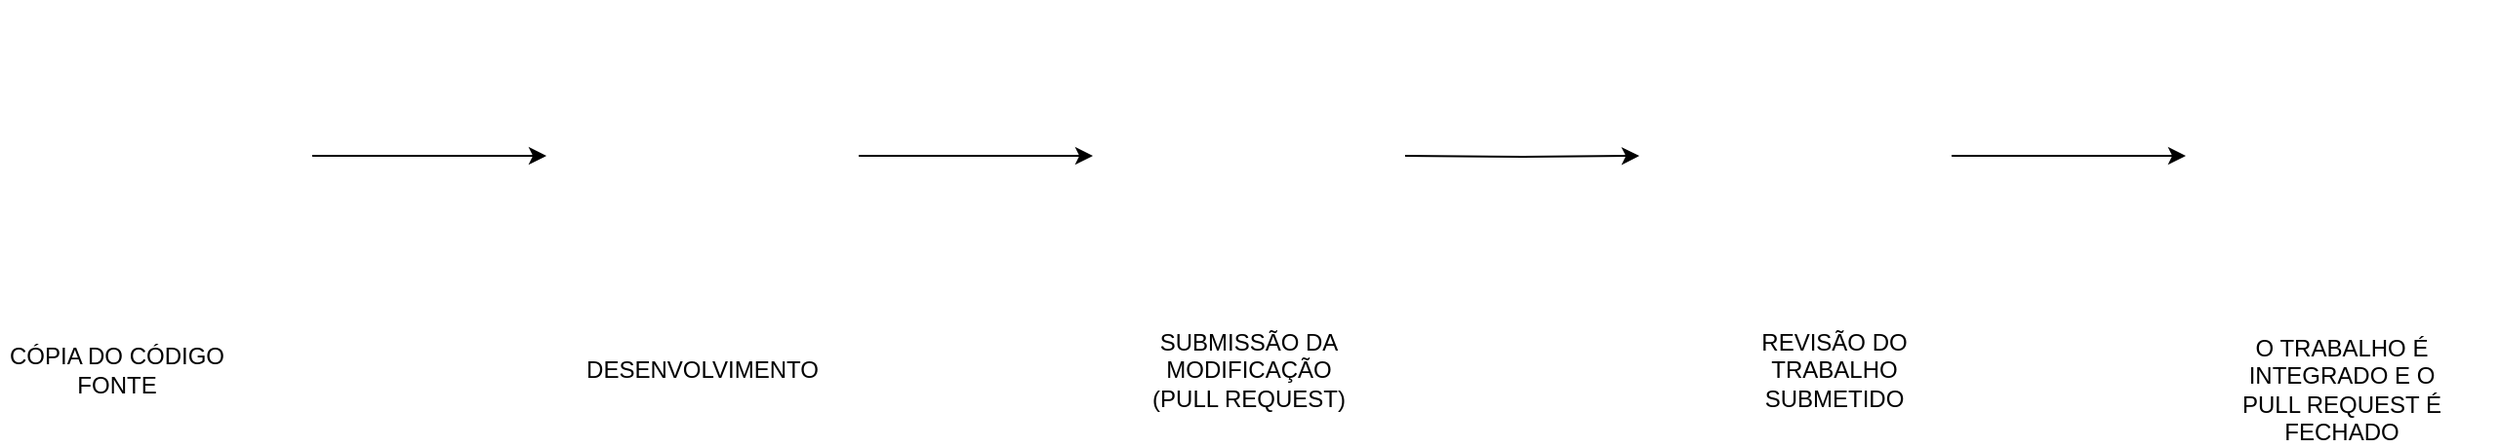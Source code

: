 <mxfile version="13.6.2" type="github"><diagram id="vQYcQPYjoPD-iY-7eiAd" name="Page-1"><mxGraphModel dx="2046" dy="852" grid="1" gridSize="10" guides="1" tooltips="1" connect="1" arrows="1" fold="1" page="0" pageScale="1" pageWidth="1200" pageHeight="1920" math="0" shadow="0"><root><mxCell id="0"/><mxCell id="1" parent="0"/><mxCell id="np7Iu7hjQM04xmOeGeqs-7" value="" style="edgeStyle=orthogonalEdgeStyle;rounded=0;orthogonalLoop=1;jettySize=auto;html=1;" parent="1" source="np7Iu7hjQM04xmOeGeqs-1" target="np7Iu7hjQM04xmOeGeqs-2" edge="1"><mxGeometry relative="1" as="geometry"/></mxCell><mxCell id="np7Iu7hjQM04xmOeGeqs-1" value="" style="shape=image;html=1;verticalAlign=top;verticalLabelPosition=bottom;labelBackgroundColor=#ffffff;imageAspect=0;aspect=fixed;image=https://cdn4.iconfinder.com/data/icons/feather/24/git-branch-128.png" parent="1" vertex="1"><mxGeometry x="-280" y="360" width="160" height="160" as="geometry"/></mxCell><mxCell id="np7Iu7hjQM04xmOeGeqs-8" value="" style="edgeStyle=orthogonalEdgeStyle;rounded=0;orthogonalLoop=1;jettySize=auto;html=1;" parent="1" source="np7Iu7hjQM04xmOeGeqs-2" edge="1"><mxGeometry relative="1" as="geometry"><mxPoint x="280" y="440" as="targetPoint"/></mxGeometry></mxCell><mxCell id="np7Iu7hjQM04xmOeGeqs-2" value="" style="shape=image;html=1;verticalAlign=top;verticalLabelPosition=bottom;labelBackgroundColor=#ffffff;imageAspect=0;aspect=fixed;image=https://cdn0.iconfinder.com/data/icons/software-engineering-and-video-gaming/512/77_hacker_user_gammer_programmer-128.png" parent="1" vertex="1"><mxGeometry y="360" width="160" height="160" as="geometry"/></mxCell><mxCell id="np7Iu7hjQM04xmOeGeqs-9" value="" style="edgeStyle=orthogonalEdgeStyle;rounded=0;orthogonalLoop=1;jettySize=auto;html=1;" parent="1" target="np7Iu7hjQM04xmOeGeqs-5" edge="1"><mxGeometry relative="1" as="geometry"><mxPoint x="440" y="440" as="sourcePoint"/></mxGeometry></mxCell><mxCell id="np7Iu7hjQM04xmOeGeqs-10" value="" style="edgeStyle=orthogonalEdgeStyle;rounded=0;orthogonalLoop=1;jettySize=auto;html=1;" parent="1" source="np7Iu7hjQM04xmOeGeqs-5" target="np7Iu7hjQM04xmOeGeqs-6" edge="1"><mxGeometry relative="1" as="geometry"/></mxCell><mxCell id="np7Iu7hjQM04xmOeGeqs-5" value="" style="shape=image;html=1;verticalAlign=top;verticalLabelPosition=bottom;labelBackgroundColor=#ffffff;imageAspect=0;aspect=fixed;image=https://cdn3.iconfinder.com/data/icons/customer-support-24/64/customer-feedback-review-satisfaction-contentment-128.png" parent="1" vertex="1"><mxGeometry x="560" y="360" width="160" height="160" as="geometry"/></mxCell><mxCell id="np7Iu7hjQM04xmOeGeqs-6" value="" style="shape=image;html=1;verticalAlign=top;verticalLabelPosition=bottom;labelBackgroundColor=#ffffff;imageAspect=0;aspect=fixed;image=https://cdn1.iconfinder.com/data/icons/airline-flight-booking-mobile-app/15/true-check-accept-approve-128.png" parent="1" vertex="1"><mxGeometry x="840" y="360" width="160" height="160" as="geometry"/></mxCell><mxCell id="np7Iu7hjQM04xmOeGeqs-12" value="" style="shape=image;html=1;verticalAlign=top;verticalLabelPosition=bottom;labelBackgroundColor=#ffffff;imageAspect=0;aspect=fixed;image=https://cdn0.iconfinder.com/data/icons/octicons/1024/git-pull-request-128.png" parent="1" vertex="1"><mxGeometry x="280" y="360" width="160" height="160" as="geometry"/></mxCell><mxCell id="np7Iu7hjQM04xmOeGeqs-13" value="CÓPIA DO CÓDIGO FONTE" style="text;html=1;strokeColor=none;fillColor=none;align=center;verticalAlign=middle;whiteSpace=wrap;rounded=0;" parent="1" vertex="1"><mxGeometry x="-280" y="540" width="120" height="20" as="geometry"/></mxCell><mxCell id="np7Iu7hjQM04xmOeGeqs-14" value="DESENVOLVIMENTO" style="text;html=1;strokeColor=none;fillColor=none;align=center;verticalAlign=middle;whiteSpace=wrap;rounded=0;" parent="1" vertex="1"><mxGeometry x="20" y="540" width="120" height="20" as="geometry"/></mxCell><mxCell id="np7Iu7hjQM04xmOeGeqs-15" value="SUBMISSÃO DA MODIFICAÇÃO (PULL REQUEST)" style="text;html=1;strokeColor=none;fillColor=none;align=center;verticalAlign=middle;whiteSpace=wrap;rounded=0;" parent="1" vertex="1"><mxGeometry x="300" y="540" width="120" height="20" as="geometry"/></mxCell><mxCell id="np7Iu7hjQM04xmOeGeqs-16" value="REVISÃO DO TRABALHO SUBMETIDO" style="text;html=1;strokeColor=none;fillColor=none;align=center;verticalAlign=middle;whiteSpace=wrap;rounded=0;" parent="1" vertex="1"><mxGeometry x="600" y="540" width="120" height="20" as="geometry"/></mxCell><mxCell id="np7Iu7hjQM04xmOeGeqs-17" value="O TRABALHO É INTEGRADO E O PULL REQUEST É FECHADO" style="text;html=1;strokeColor=none;fillColor=none;align=center;verticalAlign=middle;whiteSpace=wrap;rounded=0;" parent="1" vertex="1"><mxGeometry x="860" y="540" width="120" height="40" as="geometry"/></mxCell></root></mxGraphModel></diagram></mxfile>